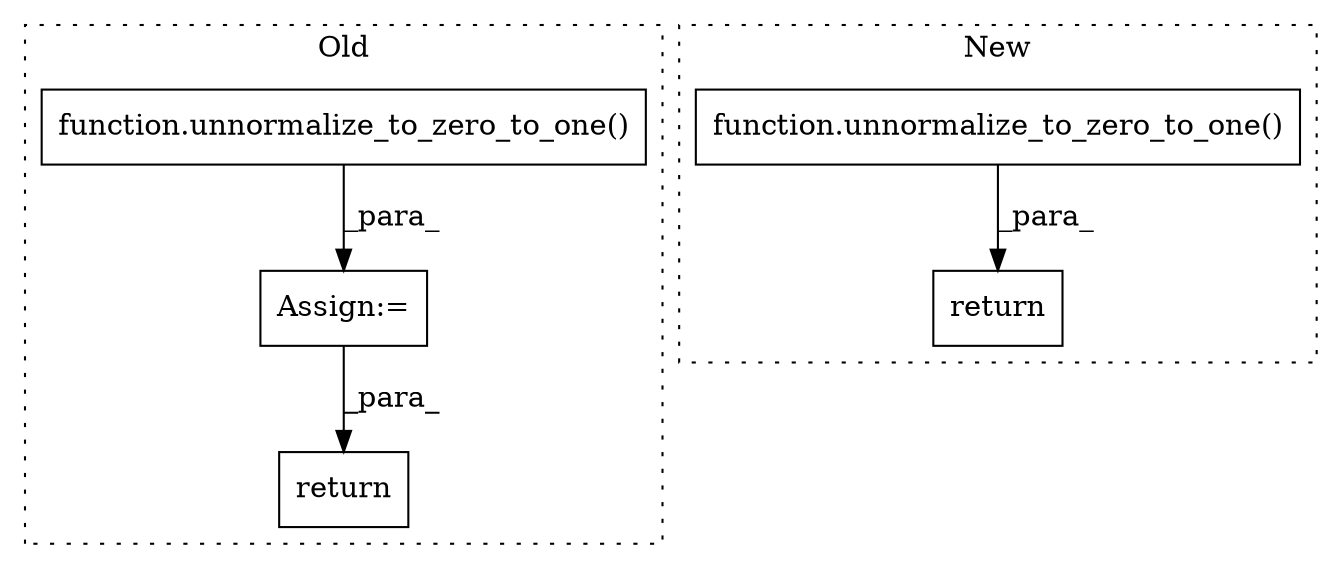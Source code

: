 digraph G {
subgraph cluster0 {
1 [label="return" a="93" s="21523" l="7" shape="box"];
4 [label="Assign:=" a="68" s="21480" l="3" shape="box"];
5 [label="function.unnormalize_to_zero_to_one()" a="75" s="21483,21513" l="27,1" shape="box"];
label = "Old";
style="dotted";
}
subgraph cluster1 {
2 [label="function.unnormalize_to_zero_to_one()" a="75" s="21613,21643" l="27,1" shape="box"];
3 [label="return" a="93" s="21653" l="7" shape="box"];
label = "New";
style="dotted";
}
2 -> 3 [label="_para_"];
4 -> 1 [label="_para_"];
5 -> 4 [label="_para_"];
}